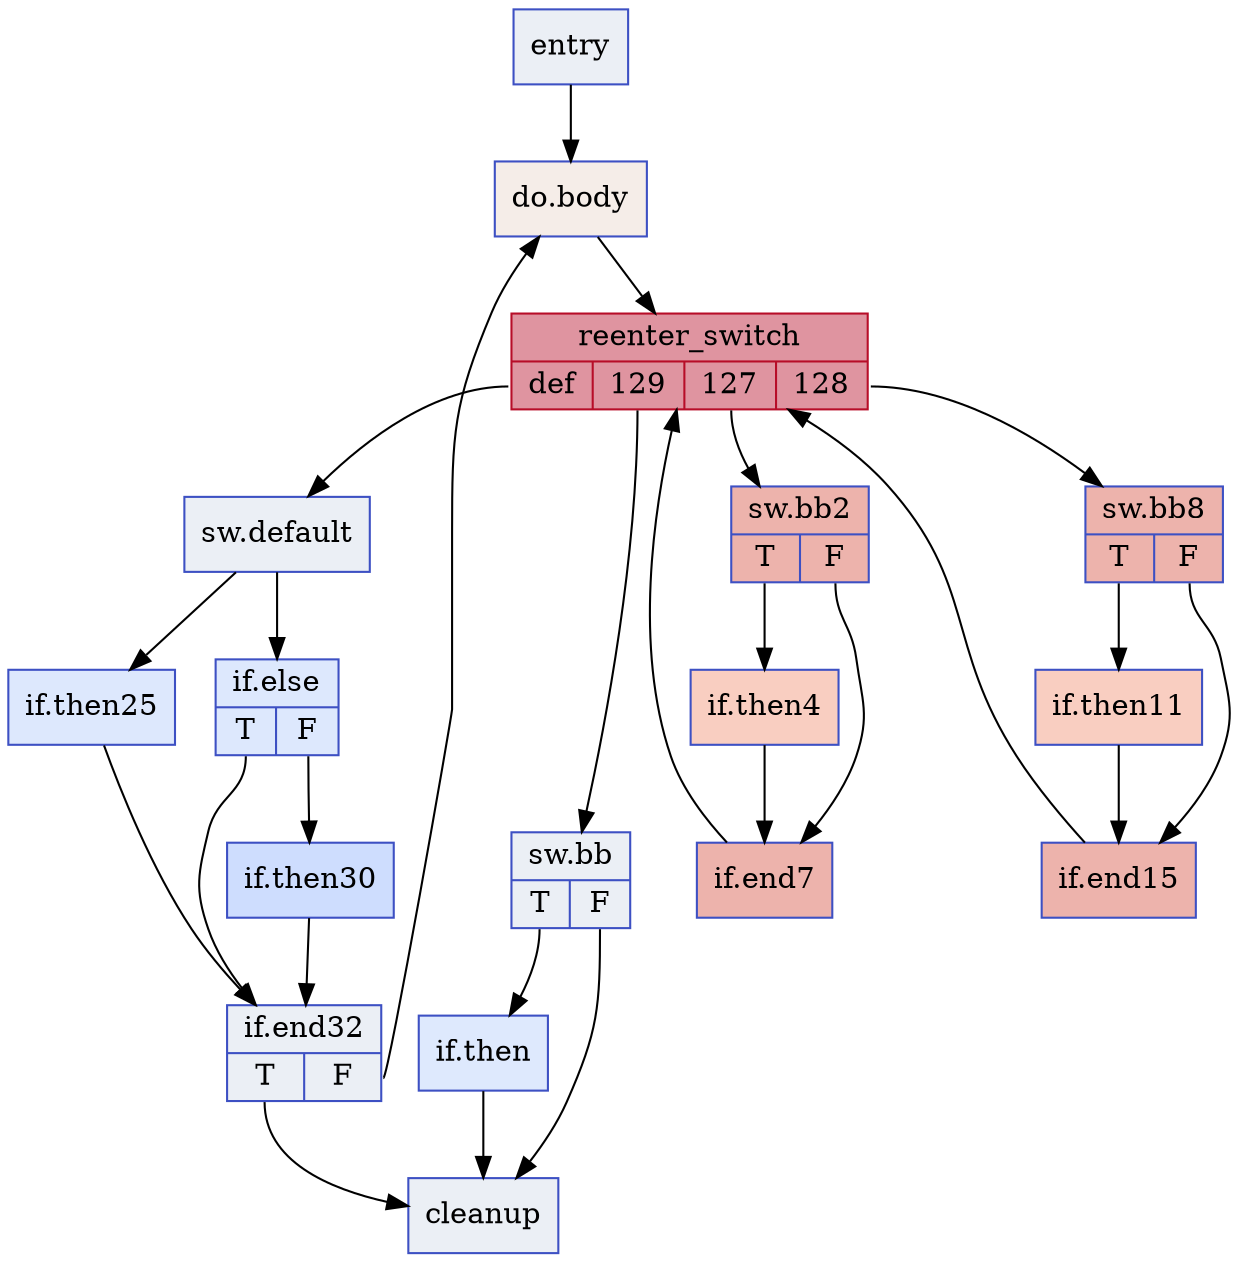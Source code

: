 digraph "CFG for 'S_regmatch_draft' function" {
	Node0x5644e32b4790 [shape=record,color="#3d50c3ff", style=filled, fillcolor="#d1dae970",label="{entry}"];
	Node0x5644e32b4790 -> Node0x5644e32b4840;
	Node0x5644e32b4840 [shape=record,color="#3d50c3ff", style=filled, fillcolor="#e8d6cc70",label="{do.body}"];
	Node0x5644e32b4840 -> Node0x5644e32b5ef0;
	Node0x5644e32b5ef0 [shape=record,color="#b70d28ff", style=filled, fillcolor="#b70d2870",label="{reenter_switch|{<s0>def|<s1>129|<s2>127|<s3>128}}"];
	Node0x5644e32b5ef0:s0 -> Node0x5644e32b7650;
	Node0x5644e32b5ef0:s1 -> Node0x5644e32b7760;
	Node0x5644e32b5ef0:s2 -> Node0x5644e32b7860;
	Node0x5644e32b5ef0:s3 -> Node0x5644e32b7c80;
	Node0x5644e32b7760 [shape=record,color="#3d50c3ff", style=filled, fillcolor="#d1dae970",label="{sw.bb|{<s0>T|<s1>F}}"];
	Node0x5644e32b7760:s0 -> Node0x5644e32b7da0;
	Node0x5644e32b7760:s1 -> Node0x5644e32b7e10;
	Node0x5644e32b7da0 [shape=record,color="#3d50c3ff", style=filled, fillcolor="#b5cdfa70",label="{if.then}"];
	Node0x5644e32b7da0 -> Node0x5644e32b7e10;
	Node0x5644e32b7860 [shape=record,color="#3d50c3ff", style=filled, fillcolor="#d6524470",label="{sw.bb2|{<s0>T|<s1>F}}"];
	Node0x5644e32b7860:s0 -> Node0x5644e32b83e0;
	Node0x5644e32b7860:s1 -> Node0x5644e32b6180;
	Node0x5644e32b83e0 [shape=record,color="#3d50c3ff", style=filled, fillcolor="#f2907270",label="{if.then4}"];
	Node0x5644e32b83e0 -> Node0x5644e32b6180;
	Node0x5644e32b6180 [shape=record,color="#3d50c3ff", style=filled, fillcolor="#d6524470",label="{if.end7}"];
	Node0x5644e32b6180 -> Node0x5644e32b5ef0;
	Node0x5644e32b7c80 [shape=record,color="#3d50c3ff", style=filled, fillcolor="#d6524470",label="{sw.bb8|{<s0>T|<s1>F}}"];
	Node0x5644e32b7c80:s0 -> Node0x5644e32b9180;
	Node0x5644e32b7c80:s1 -> Node0x5644e32b6040;
	Node0x5644e32b9180 [shape=record,color="#3d50c3ff", style=filled, fillcolor="#f2907270",label="{if.then11}"];
	Node0x5644e32b9180 -> Node0x5644e32b6040;
	Node0x5644e32b6040 [shape=record,color="#3d50c3ff", style=filled, fillcolor="#d6524470",label="{if.end15}"];
	Node0x5644e32b6040 -> Node0x5644e32b5ef0;
	Node0x5644e32b7650 [shape=record,color="#3d50c3ff", style=filled, fillcolor="#d1dae970",label="{sw.default}"];
	Node0x5644e32b7650:s0 -> Node0x5644e32b76d0;
	Node0x5644e32b7650:s1 -> Node0x5644e32bab70;
	Node0x5644e32bab70 [shape=record,color="#3d50c3ff", style=filled, fillcolor="#b2ccfb70",label="{if.then25}"];
	Node0x5644e32bab70 -> Node0x5644e32b4f50;
	Node0x5644e32b76d0 [shape=record,color="#3d50c3ff", style=filled, fillcolor="#b2ccfb70",label="{if.else|{<s0>T|<s1>F}}"];
	Node0x5644e32b76d0:s0 -> Node0x5644e32b4f50;
	Node0x5644e32b76d0:s1 -> Node0x5644e32bb550;
	Node0x5644e32bb550 [shape=record,color="#3d50c3ff", style=filled, fillcolor="#8fb1fe70",label="{if.then30}"];
	Node0x5644e32bb550 -> Node0x5644e32b4f50;
	Node0x5644e32b4f50 [shape=record,color="#3d50c3ff", style=filled, fillcolor="#d1dae970",label="{if.end32|{<s0>T|<s1>F}}"];
	Node0x5644e32b4f50:s0 -> Node0x5644e32b7e10;
	Node0x5644e32b4f50:s1 -> Node0x5644e32b4840;
	Node0x5644e32b7e10 [shape=record,color="#3d50c3ff", style=filled, fillcolor="#d1dae970",label="{cleanup}"];
}

